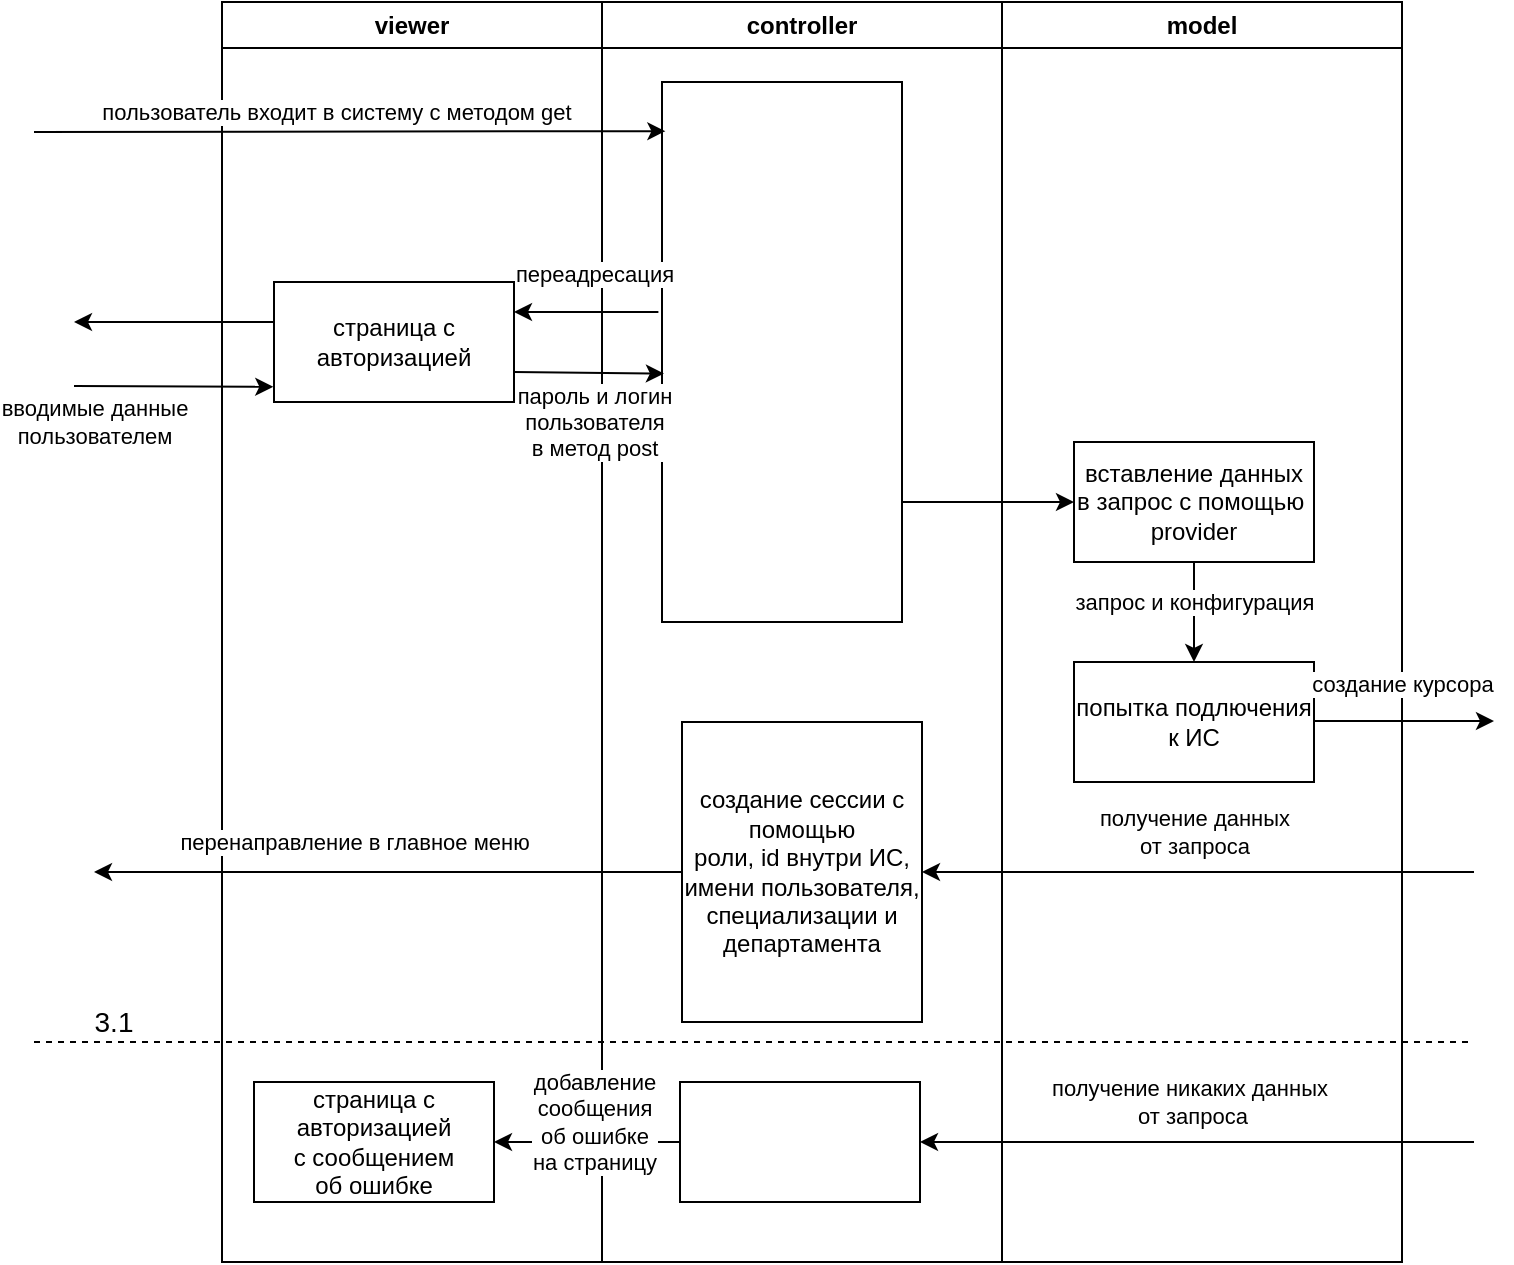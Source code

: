 <mxfile version="24.7.17">
  <diagram name="Страница — 1" id="8fz09ONww1OwgcXzLnte">
    <mxGraphModel dx="1154" dy="582" grid="1" gridSize="10" guides="1" tooltips="1" connect="1" arrows="1" fold="1" page="1" pageScale="1" pageWidth="827" pageHeight="1169" math="0" shadow="0">
      <root>
        <mxCell id="0" />
        <mxCell id="1" parent="0" />
        <mxCell id="1LH6ZCBSvTzN1FmaH12b-6" value="controller" style="swimlane;whiteSpace=wrap;html=1;" parent="1" vertex="1">
          <mxGeometry x="324" y="90" width="200" height="630" as="geometry" />
        </mxCell>
        <mxCell id="1LH6ZCBSvTzN1FmaH12b-5" value="viewer" style="swimlane;whiteSpace=wrap;html=1;" parent="1LH6ZCBSvTzN1FmaH12b-6" vertex="1">
          <mxGeometry x="-190" width="190" height="630" as="geometry" />
        </mxCell>
        <mxCell id="1LH6ZCBSvTzN1FmaH12b-12" value="страница с авторизацией" style="rounded=0;whiteSpace=wrap;html=1;" parent="1LH6ZCBSvTzN1FmaH12b-5" vertex="1">
          <mxGeometry x="26" y="140" width="120" height="60" as="geometry" />
        </mxCell>
        <mxCell id="ra5IvtY3AvrsIVkruxDb-3" value="" style="endArrow=classic;html=1;rounded=0;exitX=0;exitY=0.5;exitDx=0;exitDy=0;" parent="1LH6ZCBSvTzN1FmaH12b-5" edge="1">
          <mxGeometry width="50" height="50" relative="1" as="geometry">
            <mxPoint x="26" y="160" as="sourcePoint" />
            <mxPoint x="-74" y="160" as="targetPoint" />
          </mxGeometry>
        </mxCell>
        <mxCell id="6iYfaYoANjIVXUwLJkRz-8" value="страница с авторизацией&lt;br&gt;с сообщением&lt;br&gt;об ошибке" style="rounded=0;whiteSpace=wrap;html=1;" vertex="1" parent="1LH6ZCBSvTzN1FmaH12b-5">
          <mxGeometry x="16" y="540" width="120" height="60" as="geometry" />
        </mxCell>
        <mxCell id="ra5IvtY3AvrsIVkruxDb-1" value="" style="rounded=0;whiteSpace=wrap;html=1;" parent="1LH6ZCBSvTzN1FmaH12b-6" vertex="1">
          <mxGeometry x="30" y="40" width="120" height="270" as="geometry" />
        </mxCell>
        <mxCell id="ra5IvtY3AvrsIVkruxDb-2" value="" style="endArrow=classic;html=1;rounded=0;exitX=-0.015;exitY=0.426;exitDx=0;exitDy=0;entryX=1;entryY=0.25;entryDx=0;entryDy=0;exitPerimeter=0;" parent="1LH6ZCBSvTzN1FmaH12b-6" source="ra5IvtY3AvrsIVkruxDb-1" target="1LH6ZCBSvTzN1FmaH12b-12" edge="1">
          <mxGeometry width="50" height="50" relative="1" as="geometry">
            <mxPoint x="66" y="260" as="sourcePoint" />
            <mxPoint x="116" y="210" as="targetPoint" />
          </mxGeometry>
        </mxCell>
        <mxCell id="ra5IvtY3AvrsIVkruxDb-5" value="переадресация" style="edgeLabel;html=1;align=center;verticalAlign=middle;resizable=0;points=[];" parent="ra5IvtY3AvrsIVkruxDb-2" vertex="1" connectable="0">
          <mxGeometry x="-0.445" relative="1" as="geometry">
            <mxPoint x="-12" y="-19" as="offset" />
          </mxGeometry>
        </mxCell>
        <mxCell id="ra5IvtY3AvrsIVkruxDb-8" value="" style="endArrow=classic;html=1;rounded=0;exitX=1;exitY=0.75;exitDx=0;exitDy=0;entryX=0.008;entryY=0.54;entryDx=0;entryDy=0;entryPerimeter=0;" parent="1LH6ZCBSvTzN1FmaH12b-6" source="1LH6ZCBSvTzN1FmaH12b-12" target="ra5IvtY3AvrsIVkruxDb-1" edge="1">
          <mxGeometry width="50" height="50" relative="1" as="geometry">
            <mxPoint x="66" y="260" as="sourcePoint" />
            <mxPoint x="30" y="242.5" as="targetPoint" />
          </mxGeometry>
        </mxCell>
        <mxCell id="ra5IvtY3AvrsIVkruxDb-9" value="пароль и логин&lt;br&gt;пользователя &lt;br&gt;в метод post" style="edgeLabel;html=1;align=center;verticalAlign=middle;resizable=0;points=[];" parent="ra5IvtY3AvrsIVkruxDb-8" vertex="1" connectable="0">
          <mxGeometry x="-0.384" y="-2" relative="1" as="geometry">
            <mxPoint x="17" y="23" as="offset" />
          </mxGeometry>
        </mxCell>
        <mxCell id="ra5IvtY3AvrsIVkruxDb-10" value="" style="endArrow=classic;html=1;rounded=0;" parent="1LH6ZCBSvTzN1FmaH12b-6" edge="1">
          <mxGeometry width="50" height="50" relative="1" as="geometry">
            <mxPoint x="150" y="250" as="sourcePoint" />
            <mxPoint x="236" y="250" as="targetPoint" />
          </mxGeometry>
        </mxCell>
        <mxCell id="ra5IvtY3AvrsIVkruxDb-20" value="создание сессии с помощью&lt;br&gt;роли, id внутри ИС,&lt;br&gt;имени пользователя,&lt;br&gt;специализации и департамента" style="rounded=0;whiteSpace=wrap;html=1;" parent="1LH6ZCBSvTzN1FmaH12b-6" vertex="1">
          <mxGeometry x="40" y="360" width="120" height="150" as="geometry" />
        </mxCell>
        <mxCell id="6iYfaYoANjIVXUwLJkRz-3" value="" style="rounded=0;whiteSpace=wrap;html=1;" vertex="1" parent="1LH6ZCBSvTzN1FmaH12b-6">
          <mxGeometry x="39" y="540" width="120" height="60" as="geometry" />
        </mxCell>
        <mxCell id="6iYfaYoANjIVXUwLJkRz-4" value="" style="endArrow=classic;html=1;rounded=0;entryX=1;entryY=0.5;entryDx=0;entryDy=0;" edge="1" parent="1LH6ZCBSvTzN1FmaH12b-6" target="6iYfaYoANjIVXUwLJkRz-3">
          <mxGeometry width="50" height="50" relative="1" as="geometry">
            <mxPoint x="436" y="570" as="sourcePoint" />
            <mxPoint x="355" y="610" as="targetPoint" />
          </mxGeometry>
        </mxCell>
        <mxCell id="6iYfaYoANjIVXUwLJkRz-5" value="получение никаких данных&amp;nbsp;&lt;br&gt;от запроса" style="edgeLabel;html=1;align=center;verticalAlign=middle;resizable=0;points=[];" vertex="1" connectable="0" parent="6iYfaYoANjIVXUwLJkRz-4">
          <mxGeometry x="-0.395" y="-2" relative="1" as="geometry">
            <mxPoint x="-57" y="-18" as="offset" />
          </mxGeometry>
        </mxCell>
        <mxCell id="6iYfaYoANjIVXUwLJkRz-9" value="" style="endArrow=classic;html=1;rounded=0;exitX=0;exitY=0.5;exitDx=0;exitDy=0;entryX=1;entryY=0.5;entryDx=0;entryDy=0;" edge="1" parent="1LH6ZCBSvTzN1FmaH12b-6" source="6iYfaYoANjIVXUwLJkRz-3" target="6iYfaYoANjIVXUwLJkRz-8">
          <mxGeometry width="50" height="50" relative="1" as="geometry">
            <mxPoint x="46" y="530" as="sourcePoint" />
            <mxPoint x="-34" y="570" as="targetPoint" />
          </mxGeometry>
        </mxCell>
        <mxCell id="6iYfaYoANjIVXUwLJkRz-10" value="добавление &lt;br&gt;сообщения&lt;br&gt;об ошибке&lt;br&gt;на страницу" style="edgeLabel;html=1;align=center;verticalAlign=middle;resizable=0;points=[];" vertex="1" connectable="0" parent="6iYfaYoANjIVXUwLJkRz-9">
          <mxGeometry x="-0.44" y="2" relative="1" as="geometry">
            <mxPoint x="-17" y="-12" as="offset" />
          </mxGeometry>
        </mxCell>
        <mxCell id="1LH6ZCBSvTzN1FmaH12b-7" value="model" style="swimlane;whiteSpace=wrap;html=1;" parent="1" vertex="1">
          <mxGeometry x="524" y="90" width="200" height="630" as="geometry" />
        </mxCell>
        <mxCell id="ra5IvtY3AvrsIVkruxDb-12" value="вставление данных&lt;br&gt;в запрос с помощью&amp;nbsp;&lt;br&gt;provider" style="rounded=0;whiteSpace=wrap;html=1;" parent="1LH6ZCBSvTzN1FmaH12b-7" vertex="1">
          <mxGeometry x="36" y="220" width="120" height="60" as="geometry" />
        </mxCell>
        <mxCell id="ra5IvtY3AvrsIVkruxDb-13" value="попытка подлючения&lt;br&gt;к ИС" style="rounded=0;whiteSpace=wrap;html=1;" parent="1LH6ZCBSvTzN1FmaH12b-7" vertex="1">
          <mxGeometry x="36" y="330" width="120" height="60" as="geometry" />
        </mxCell>
        <mxCell id="ra5IvtY3AvrsIVkruxDb-14" value="" style="endArrow=classic;html=1;rounded=0;exitX=0.5;exitY=1;exitDx=0;exitDy=0;" parent="1LH6ZCBSvTzN1FmaH12b-7" source="ra5IvtY3AvrsIVkruxDb-12" target="ra5IvtY3AvrsIVkruxDb-13" edge="1">
          <mxGeometry width="50" height="50" relative="1" as="geometry">
            <mxPoint x="-134" y="260" as="sourcePoint" />
            <mxPoint x="-84" y="210" as="targetPoint" />
          </mxGeometry>
        </mxCell>
        <mxCell id="ra5IvtY3AvrsIVkruxDb-15" value="запрос и конфигурация" style="edgeLabel;html=1;align=center;verticalAlign=middle;resizable=0;points=[];" parent="ra5IvtY3AvrsIVkruxDb-14" vertex="1" connectable="0">
          <mxGeometry x="-0.133" relative="1" as="geometry">
            <mxPoint y="-2" as="offset" />
          </mxGeometry>
        </mxCell>
        <mxCell id="1LH6ZCBSvTzN1FmaH12b-8" value="" style="endArrow=classic;html=1;rounded=0;entryX=0.014;entryY=0.091;entryDx=0;entryDy=0;entryPerimeter=0;" parent="1" target="ra5IvtY3AvrsIVkruxDb-1" edge="1">
          <mxGeometry width="50" height="50" relative="1" as="geometry">
            <mxPoint x="40" y="155" as="sourcePoint" />
            <mxPoint x="390" y="160" as="targetPoint" />
          </mxGeometry>
        </mxCell>
        <mxCell id="1LH6ZCBSvTzN1FmaH12b-9" value="пользователь входит в систему с методом get" style="edgeLabel;html=1;align=center;verticalAlign=middle;resizable=0;points=[];" parent="1LH6ZCBSvTzN1FmaH12b-8" vertex="1" connectable="0">
          <mxGeometry x="0.373" y="-1" relative="1" as="geometry">
            <mxPoint x="-66" y="-11" as="offset" />
          </mxGeometry>
        </mxCell>
        <mxCell id="ra5IvtY3AvrsIVkruxDb-4" value="" style="endArrow=classic;html=1;rounded=0;entryX=-0.003;entryY=0.873;entryDx=0;entryDy=0;entryPerimeter=0;" parent="1" target="1LH6ZCBSvTzN1FmaH12b-12" edge="1">
          <mxGeometry width="50" height="50" relative="1" as="geometry">
            <mxPoint x="60" y="282" as="sourcePoint" />
            <mxPoint x="440" y="300" as="targetPoint" />
          </mxGeometry>
        </mxCell>
        <mxCell id="ra5IvtY3AvrsIVkruxDb-6" value="вводимые данные&lt;div&gt;пользователем&lt;/div&gt;" style="edgeLabel;html=1;align=center;verticalAlign=middle;resizable=0;points=[];" parent="ra5IvtY3AvrsIVkruxDb-4" vertex="1" connectable="0">
          <mxGeometry x="-0.121" relative="1" as="geometry">
            <mxPoint x="-34" y="18" as="offset" />
          </mxGeometry>
        </mxCell>
        <mxCell id="ra5IvtY3AvrsIVkruxDb-16" value="" style="endArrow=classic;html=1;rounded=0;" parent="1" edge="1">
          <mxGeometry width="50" height="50" relative="1" as="geometry">
            <mxPoint x="680" y="449.5" as="sourcePoint" />
            <mxPoint x="770" y="449.5" as="targetPoint" />
          </mxGeometry>
        </mxCell>
        <mxCell id="ra5IvtY3AvrsIVkruxDb-17" value="создание курсора" style="edgeLabel;html=1;align=center;verticalAlign=middle;resizable=0;points=[];" parent="ra5IvtY3AvrsIVkruxDb-16" vertex="1" connectable="0">
          <mxGeometry x="0.262" y="1" relative="1" as="geometry">
            <mxPoint x="-13" y="-18" as="offset" />
          </mxGeometry>
        </mxCell>
        <mxCell id="ra5IvtY3AvrsIVkruxDb-18" value="" style="endArrow=classic;html=1;rounded=0;entryX=1;entryY=0.5;entryDx=0;entryDy=0;" parent="1" target="ra5IvtY3AvrsIVkruxDb-20" edge="1">
          <mxGeometry width="50" height="50" relative="1" as="geometry">
            <mxPoint x="760" y="525" as="sourcePoint" />
            <mxPoint x="680" y="520" as="targetPoint" />
          </mxGeometry>
        </mxCell>
        <mxCell id="ra5IvtY3AvrsIVkruxDb-19" value="получение данных&lt;br&gt;от запроса" style="edgeLabel;html=1;align=center;verticalAlign=middle;resizable=0;points=[];" parent="ra5IvtY3AvrsIVkruxDb-18" vertex="1" connectable="0">
          <mxGeometry x="-0.395" y="-2" relative="1" as="geometry">
            <mxPoint x="-57" y="-18" as="offset" />
          </mxGeometry>
        </mxCell>
        <mxCell id="ra5IvtY3AvrsIVkruxDb-22" value="" style="endArrow=classic;html=1;rounded=0;exitX=0;exitY=0.5;exitDx=0;exitDy=0;" parent="1" source="ra5IvtY3AvrsIVkruxDb-20" edge="1">
          <mxGeometry width="50" height="50" relative="1" as="geometry">
            <mxPoint x="360" y="520" as="sourcePoint" />
            <mxPoint x="70" y="525" as="targetPoint" />
          </mxGeometry>
        </mxCell>
        <mxCell id="ra5IvtY3AvrsIVkruxDb-23" value="перенаправление в главное меню" style="edgeLabel;html=1;align=center;verticalAlign=middle;resizable=0;points=[];" parent="ra5IvtY3AvrsIVkruxDb-22" vertex="1" connectable="0">
          <mxGeometry x="0.239" y="-1" relative="1" as="geometry">
            <mxPoint x="18" y="-14" as="offset" />
          </mxGeometry>
        </mxCell>
        <mxCell id="6iYfaYoANjIVXUwLJkRz-2" value="" style="endArrow=none;dashed=1;html=1;rounded=0;" edge="1" parent="1">
          <mxGeometry width="50" height="50" relative="1" as="geometry">
            <mxPoint x="40" y="610" as="sourcePoint" />
            <mxPoint x="760" y="610" as="targetPoint" />
          </mxGeometry>
        </mxCell>
        <mxCell id="6iYfaYoANjIVXUwLJkRz-11" value="&lt;font style=&quot;font-size: 14px;&quot;&gt;3.1&lt;/font&gt;" style="text;html=1;align=center;verticalAlign=middle;whiteSpace=wrap;rounded=0;" vertex="1" parent="1">
          <mxGeometry x="50" y="585" width="60" height="30" as="geometry" />
        </mxCell>
      </root>
    </mxGraphModel>
  </diagram>
</mxfile>
